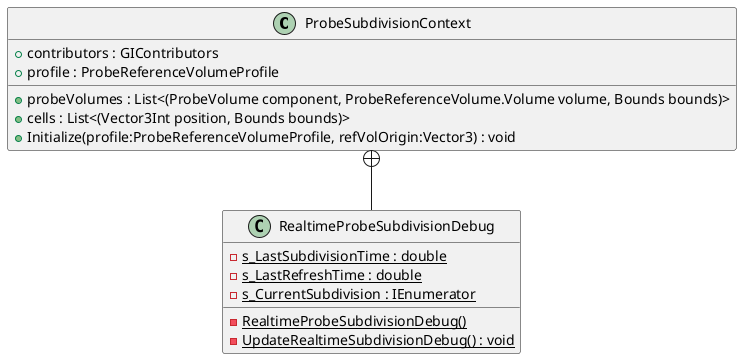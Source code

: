 @startuml
class ProbeSubdivisionContext {
    + probeVolumes : List<(ProbeVolume component, ProbeReferenceVolume.Volume volume, Bounds bounds)>
    + cells : List<(Vector3Int position, Bounds bounds)>
    + contributors : GIContributors
    + profile : ProbeReferenceVolumeProfile
    + Initialize(profile:ProbeReferenceVolumeProfile, refVolOrigin:Vector3) : void
}
class RealtimeProbeSubdivisionDebug {
    {static} - s_LastSubdivisionTime : double
    {static} - s_LastRefreshTime : double
    {static} - s_CurrentSubdivision : IEnumerator
    {static} - RealtimeProbeSubdivisionDebug()
    {static} - UpdateRealtimeSubdivisionDebug() : void
}
ProbeSubdivisionContext +-- RealtimeProbeSubdivisionDebug
@enduml
